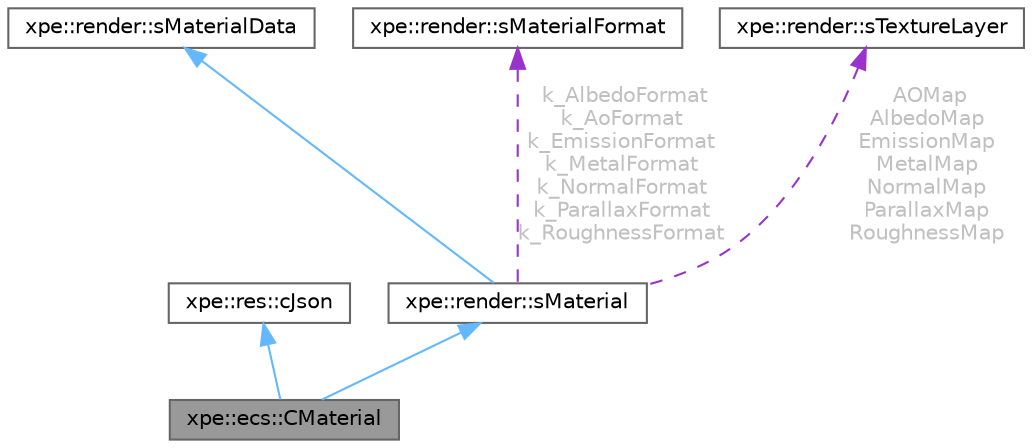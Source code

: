digraph "xpe::ecs::CMaterial"
{
 // LATEX_PDF_SIZE
  bgcolor="transparent";
  edge [fontname=Helvetica,fontsize=10,labelfontname=Helvetica,labelfontsize=10];
  node [fontname=Helvetica,fontsize=10,shape=box,height=0.2,width=0.4];
  Node1 [id="Node000001",label="xpe::ecs::CMaterial",height=0.2,width=0.4,color="gray40", fillcolor="grey60", style="filled", fontcolor="black",tooltip=" "];
  Node2 -> Node1 [id="edge11_Node000001_Node000002",dir="back",color="steelblue1",style="solid",tooltip=" "];
  Node2 [id="Node000002",label="xpe::res::cJson",height=0.2,width=0.4,color="gray40", fillcolor="white", style="filled",URL="$classxpe_1_1res_1_1c_json.html",tooltip=" "];
  Node3 -> Node1 [id="edge12_Node000001_Node000003",dir="back",color="steelblue1",style="solid",tooltip=" "];
  Node3 [id="Node000003",label="xpe::render::sMaterial",height=0.2,width=0.4,color="gray40", fillcolor="white", style="filled",URL="$structxpe_1_1render_1_1s_material.html",tooltip=" "];
  Node4 -> Node3 [id="edge13_Node000003_Node000004",dir="back",color="steelblue1",style="solid",tooltip=" "];
  Node4 [id="Node000004",label="xpe::render::sMaterialData",height=0.2,width=0.4,color="gray40", fillcolor="white", style="filled",URL="$structxpe_1_1render_1_1s_material_data.html",tooltip=" "];
  Node5 -> Node3 [id="edge14_Node000003_Node000005",dir="back",color="darkorchid3",style="dashed",tooltip=" ",label=" k_AlbedoFormat\nk_AoFormat\nk_EmissionFormat\nk_MetalFormat\nk_NormalFormat\nk_ParallaxFormat\nk_RoughnessFormat",fontcolor="grey" ];
  Node5 [id="Node000005",label="xpe::render::sMaterialFormat",height=0.2,width=0.4,color="gray40", fillcolor="white", style="filled",URL="$structxpe_1_1render_1_1s_material_format.html",tooltip=" "];
  Node6 -> Node3 [id="edge15_Node000003_Node000006",dir="back",color="darkorchid3",style="dashed",tooltip=" ",label=" AOMap\nAlbedoMap\nEmissionMap\nMetalMap\nNormalMap\nParallaxMap\nRoughnessMap",fontcolor="grey" ];
  Node6 [id="Node000006",label="xpe::render::sTextureLayer",height=0.2,width=0.4,color="gray40", fillcolor="white", style="filled",URL="$structxpe_1_1render_1_1s_texture_layer.html",tooltip=" "];
}
